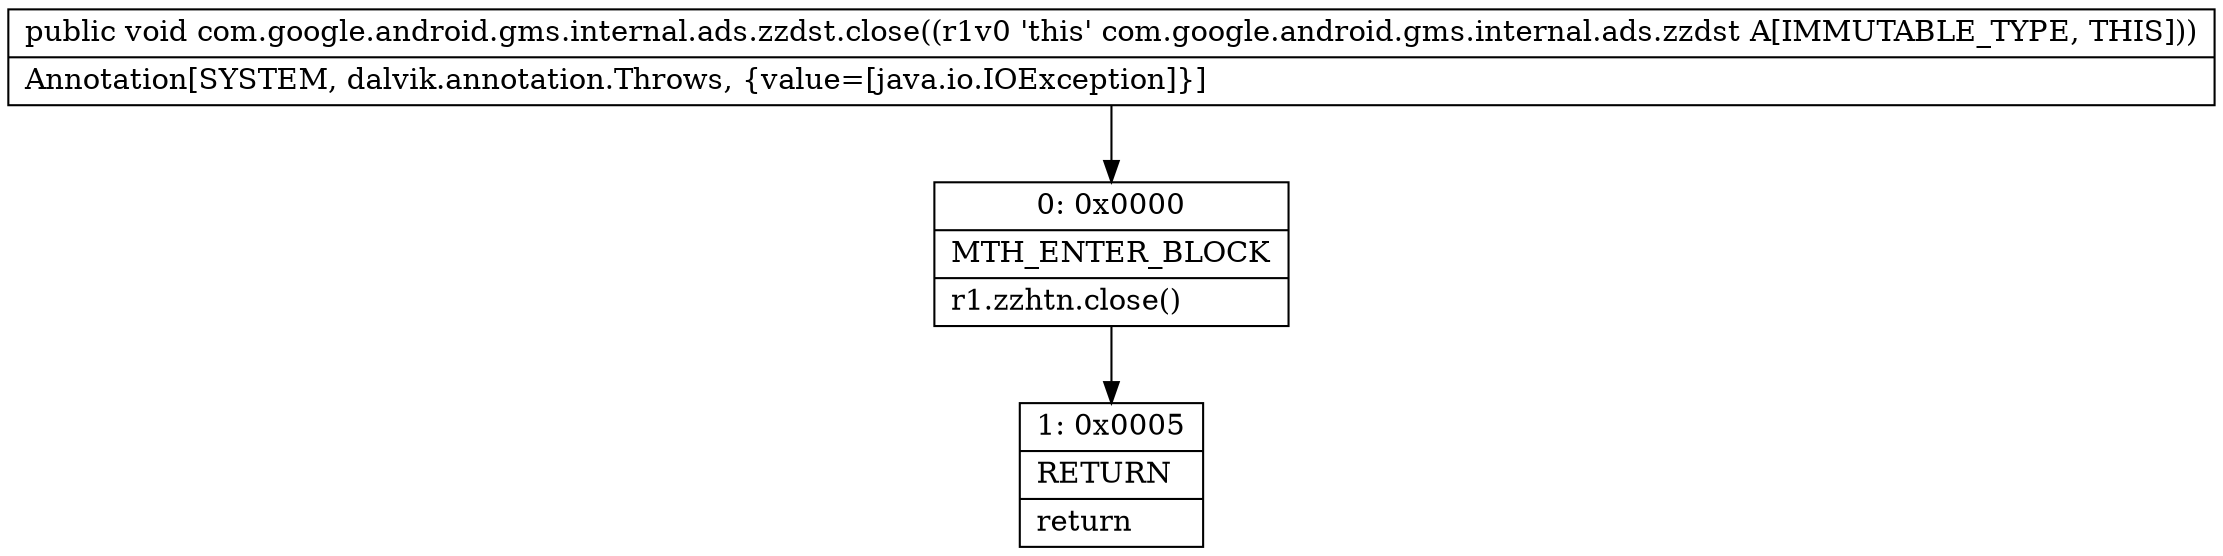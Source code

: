 digraph "CFG forcom.google.android.gms.internal.ads.zzdst.close()V" {
Node_0 [shape=record,label="{0\:\ 0x0000|MTH_ENTER_BLOCK\l|r1.zzhtn.close()\l}"];
Node_1 [shape=record,label="{1\:\ 0x0005|RETURN\l|return\l}"];
MethodNode[shape=record,label="{public void com.google.android.gms.internal.ads.zzdst.close((r1v0 'this' com.google.android.gms.internal.ads.zzdst A[IMMUTABLE_TYPE, THIS]))  | Annotation[SYSTEM, dalvik.annotation.Throws, \{value=[java.io.IOException]\}]\l}"];
MethodNode -> Node_0;
Node_0 -> Node_1;
}

